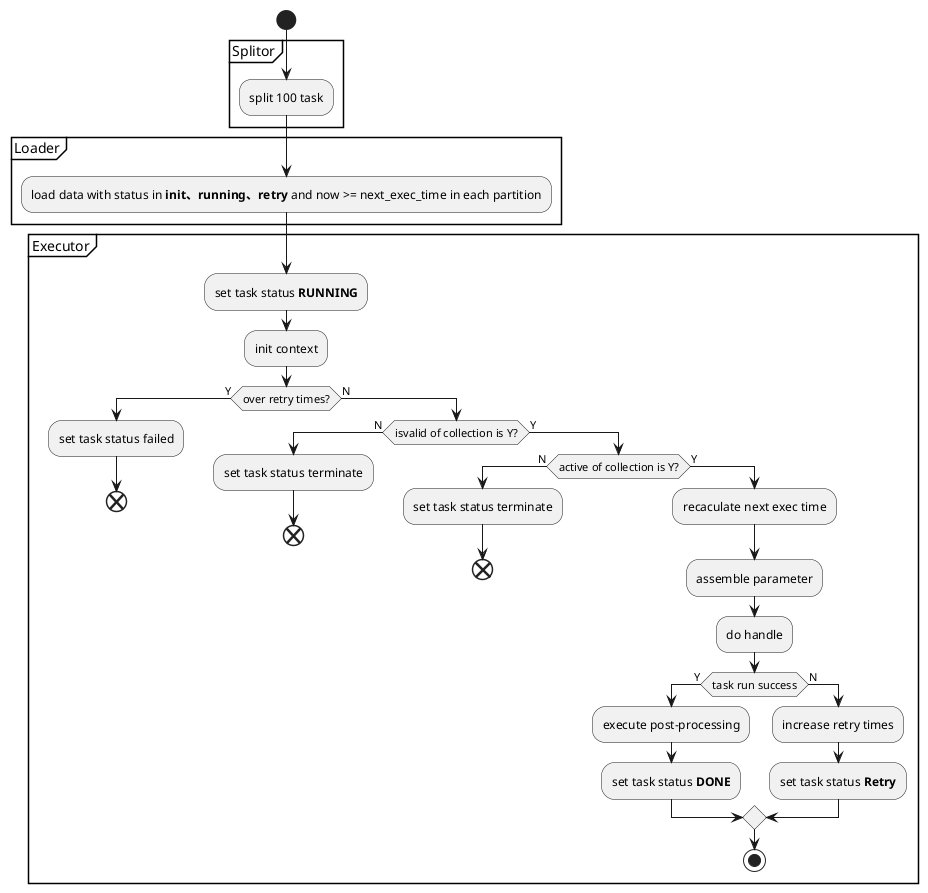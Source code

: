 @startuml
start
partition Splitor{
:split 100 task;
}
partition Loader{
:load data with status in **init、running、retry** and now >= next_exec_time in each partition;
}
partition Executor{
:set task status **RUNNING**;
:init context;
if(over retry times?) then(Y)
:set task status failed;
end
else (N)
if(isvalid of collection is Y?) then(N)
:set task status terminate;
end
else (Y)
if(active of collection is Y?) then(N)
:set task status terminate;
end
else(Y)
:recaculate next exec time;
:assemble parameter;
:do handle;
if(task run success) then(Y)
:execute post-processing;
:set task status **DONE**;
else(N)
:increase retry times;
:set task status **Retry**;
endif
stop
@enduml
